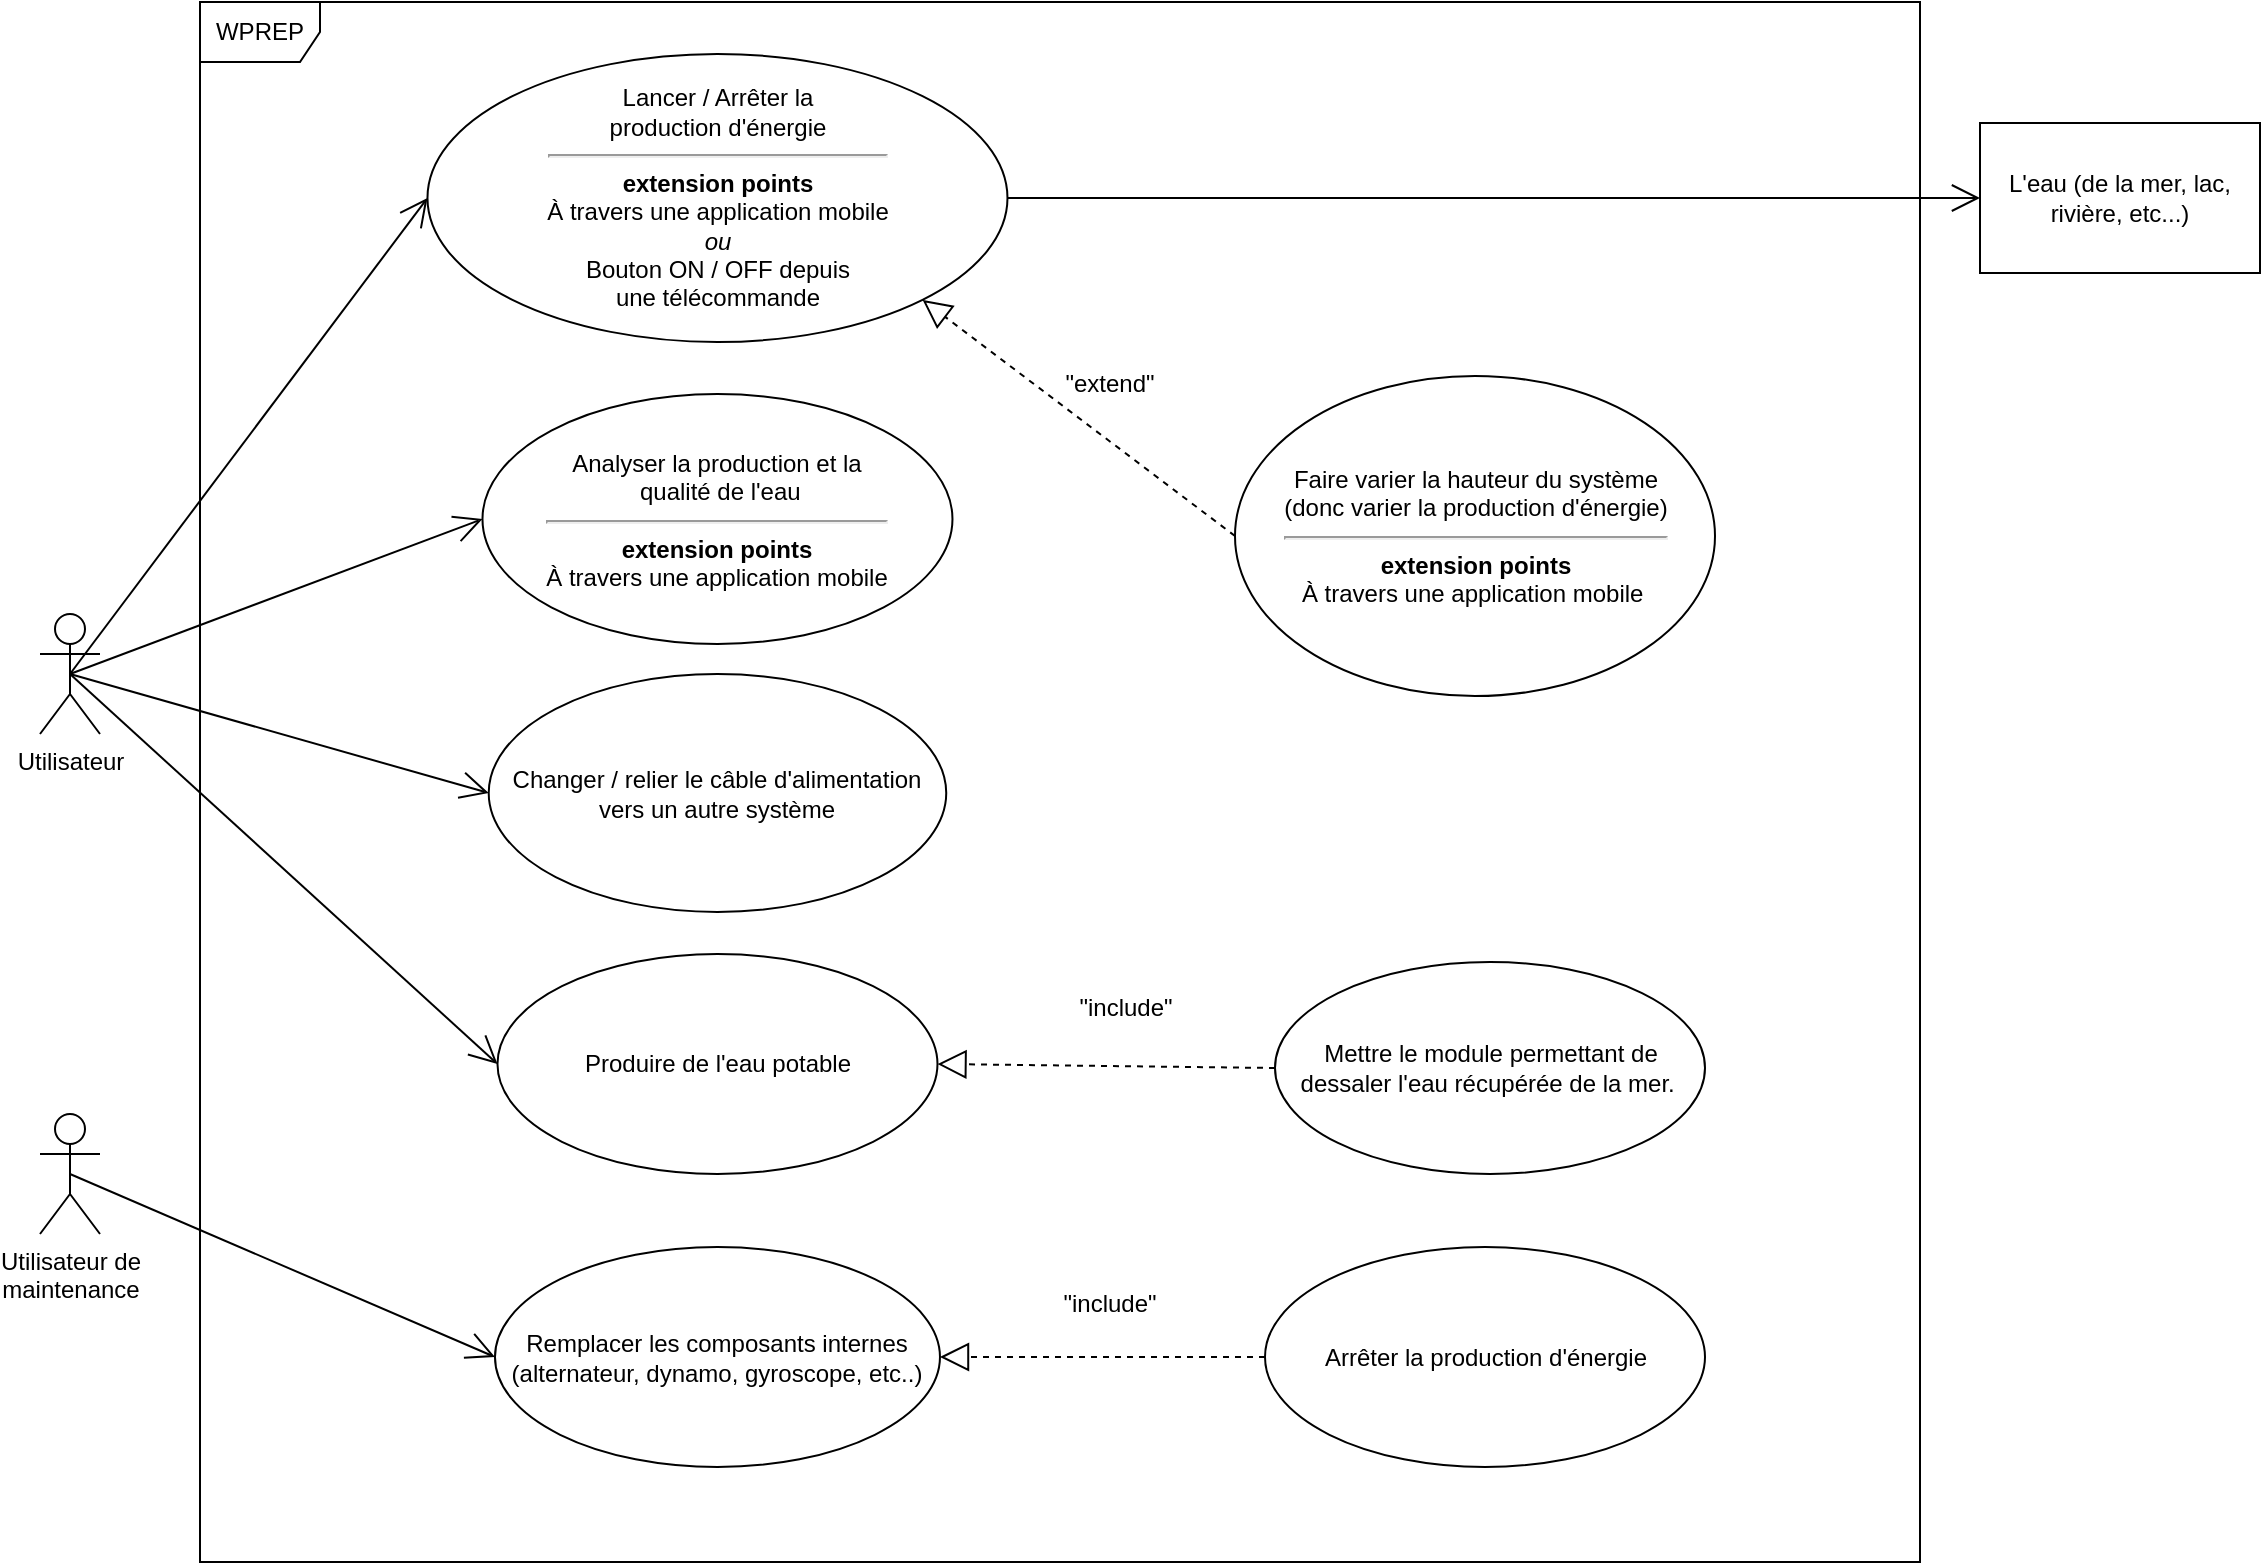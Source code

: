 <mxfile version="22.0.2" type="github">
  <diagram name="Page-1" id="awjIvfAWneC6x8_VFzm_">
    <mxGraphModel dx="2066" dy="1145" grid="1" gridSize="10" guides="1" tooltips="1" connect="1" arrows="1" fold="1" page="1" pageScale="1" pageWidth="1169" pageHeight="827" math="0" shadow="0">
      <root>
        <mxCell id="0" />
        <mxCell id="1" parent="0" />
        <mxCell id="fDYu6ILV5QKD3DeEHDc2-1" value="WPREP" style="shape=umlFrame;whiteSpace=wrap;html=1;pointerEvents=0;" parent="1" vertex="1">
          <mxGeometry x="130" y="24" width="860" height="780" as="geometry" />
        </mxCell>
        <mxCell id="fDYu6ILV5QKD3DeEHDc2-2" value="Utilisateur" style="shape=umlActor;verticalLabelPosition=bottom;verticalAlign=top;html=1;outlineConnect=0;" parent="1" vertex="1">
          <mxGeometry x="50" y="330" width="30" height="60" as="geometry" />
        </mxCell>
        <mxCell id="fDYu6ILV5QKD3DeEHDc2-5" value="Utilisateur de &lt;br&gt;maintenance" style="shape=umlActor;verticalLabelPosition=bottom;verticalAlign=top;html=1;outlineConnect=0;" parent="1" vertex="1">
          <mxGeometry x="50" y="580" width="30" height="60" as="geometry" />
        </mxCell>
        <mxCell id="fDYu6ILV5QKD3DeEHDc2-7" value="" style="endArrow=open;endFill=1;endSize=12;html=1;rounded=0;entryX=0;entryY=0.5;entryDx=0;entryDy=0;exitX=0.5;exitY=0.5;exitDx=0;exitDy=0;exitPerimeter=0;" parent="1" source="fDYu6ILV5QKD3DeEHDc2-2" target="fDYu6ILV5QKD3DeEHDc2-8" edge="1">
          <mxGeometry width="160" relative="1" as="geometry">
            <mxPoint x="120" y="257" as="sourcePoint" />
            <mxPoint x="380" y="270" as="targetPoint" />
          </mxGeometry>
        </mxCell>
        <mxCell id="fDYu6ILV5QKD3DeEHDc2-8" value="Lancer / Arrêter la &lt;br&gt;production d&#39;énergie&lt;br&gt;&lt;hr&gt;&lt;b&gt;extension points&lt;/b&gt;&lt;br&gt;À&amp;nbsp;travers une application mobile&lt;br&gt;&lt;i&gt;ou&lt;br&gt;&lt;/i&gt;Bouton ON / OFF depuis &lt;br&gt;une télécommande" style="ellipse;whiteSpace=wrap;html=1;" parent="1" vertex="1">
          <mxGeometry x="243.74" y="50" width="290" height="144" as="geometry" />
        </mxCell>
        <mxCell id="fDYu6ILV5QKD3DeEHDc2-9" value="L&#39;eau (de la mer, lac, rivière, etc...)" style="rounded=0;whiteSpace=wrap;html=1;" parent="1" vertex="1">
          <mxGeometry x="1020" y="84.5" width="140" height="75" as="geometry" />
        </mxCell>
        <mxCell id="fDYu6ILV5QKD3DeEHDc2-10" value="" style="endArrow=open;endFill=1;endSize=12;html=1;rounded=0;exitX=1;exitY=0.5;exitDx=0;exitDy=0;" parent="1" source="fDYu6ILV5QKD3DeEHDc2-8" target="fDYu6ILV5QKD3DeEHDc2-9" edge="1">
          <mxGeometry width="160" relative="1" as="geometry">
            <mxPoint x="650" y="295" as="sourcePoint" />
            <mxPoint x="1000" y="365" as="targetPoint" />
          </mxGeometry>
        </mxCell>
        <mxCell id="fDYu6ILV5QKD3DeEHDc2-13" value="Faire varier la hauteur du système &lt;br&gt;(donc varier la production d&#39;énergie)&lt;br style=&quot;border-color: var(--border-color);&quot;&gt;&lt;hr style=&quot;border-color: var(--border-color);&quot;&gt;&lt;b style=&quot;border-color: var(--border-color);&quot;&gt;extension points&lt;/b&gt;&lt;br style=&quot;border-color: var(--border-color);&quot;&gt;À&amp;nbsp;travers une application mobile&amp;nbsp;" style="ellipse;whiteSpace=wrap;html=1;" parent="1" vertex="1">
          <mxGeometry x="647.5" y="211" width="240" height="160" as="geometry" />
        </mxCell>
        <mxCell id="fDYu6ILV5QKD3DeEHDc2-14" value="" style="endArrow=block;dashed=1;endFill=0;endSize=12;html=1;rounded=0;entryX=1;entryY=1;entryDx=0;entryDy=0;exitX=0;exitY=0.5;exitDx=0;exitDy=0;" parent="1" source="fDYu6ILV5QKD3DeEHDc2-13" target="fDYu6ILV5QKD3DeEHDc2-8" edge="1">
          <mxGeometry width="160" relative="1" as="geometry">
            <mxPoint x="867" y="388" as="sourcePoint" />
            <mxPoint x="530" y="358" as="targetPoint" />
          </mxGeometry>
        </mxCell>
        <mxCell id="fDYu6ILV5QKD3DeEHDc2-15" value="&quot;extend&quot;" style="text;html=1;strokeColor=none;fillColor=none;align=center;verticalAlign=middle;whiteSpace=wrap;rounded=0;" parent="1" vertex="1">
          <mxGeometry x="555" y="200" width="60" height="30" as="geometry" />
        </mxCell>
        <mxCell id="fDYu6ILV5QKD3DeEHDc2-16" value="Remplacer les composants internes (alternateur, dynamo, gyroscope, etc..)" style="ellipse;whiteSpace=wrap;html=1;" parent="1" vertex="1">
          <mxGeometry x="277.49" y="646.5" width="222.5" height="110" as="geometry" />
        </mxCell>
        <mxCell id="fDYu6ILV5QKD3DeEHDc2-17" value="" style="endArrow=open;endFill=1;endSize=12;html=1;rounded=0;entryX=0;entryY=0.5;entryDx=0;entryDy=0;exitX=0.5;exitY=0.5;exitDx=0;exitDy=0;exitPerimeter=0;" parent="1" source="fDYu6ILV5QKD3DeEHDc2-5" target="fDYu6ILV5QKD3DeEHDc2-16" edge="1">
          <mxGeometry width="160" relative="1" as="geometry">
            <mxPoint x="85" y="544" as="sourcePoint" />
            <mxPoint x="335" y="602" as="targetPoint" />
          </mxGeometry>
        </mxCell>
        <mxCell id="fDYu6ILV5QKD3DeEHDc2-19" value="Analyser la production et la&lt;br&gt;&amp;nbsp;qualité de l&#39;eau&lt;br&gt;&lt;hr&gt;&lt;b&gt;extension points&lt;/b&gt;&lt;br&gt;À&amp;nbsp;travers une application mobile" style="ellipse;whiteSpace=wrap;html=1;" parent="1" vertex="1">
          <mxGeometry x="271.24" y="220" width="235" height="125" as="geometry" />
        </mxCell>
        <mxCell id="fDYu6ILV5QKD3DeEHDc2-20" value="" style="endArrow=open;endFill=1;endSize=12;html=1;rounded=0;entryX=0;entryY=0.5;entryDx=0;entryDy=0;exitX=0.5;exitY=0.5;exitDx=0;exitDy=0;exitPerimeter=0;" parent="1" source="fDYu6ILV5QKD3DeEHDc2-2" target="fDYu6ILV5QKD3DeEHDc2-19" edge="1">
          <mxGeometry width="160" relative="1" as="geometry">
            <mxPoint x="80" y="370" as="sourcePoint" />
            <mxPoint x="358" y="254" as="targetPoint" />
          </mxGeometry>
        </mxCell>
        <mxCell id="fDYu6ILV5QKD3DeEHDc2-23" value="&quot;include&quot;" style="text;html=1;strokeColor=none;fillColor=none;align=center;verticalAlign=middle;whiteSpace=wrap;rounded=0;" parent="1" vertex="1">
          <mxGeometry x="554.5" y="660" width="60" height="30" as="geometry" />
        </mxCell>
        <mxCell id="fDYu6ILV5QKD3DeEHDc2-24" value="Produire de l&#39;eau potable" style="ellipse;whiteSpace=wrap;html=1;" parent="1" vertex="1">
          <mxGeometry x="278.74" y="500" width="220" height="110" as="geometry" />
        </mxCell>
        <mxCell id="fDYu6ILV5QKD3DeEHDc2-26" value="" style="endArrow=open;endFill=1;endSize=12;html=1;rounded=0;entryX=0;entryY=0.5;entryDx=0;entryDy=0;exitX=0.5;exitY=0.5;exitDx=0;exitDy=0;exitPerimeter=0;" parent="1" source="fDYu6ILV5QKD3DeEHDc2-2" target="fDYu6ILV5QKD3DeEHDc2-24" edge="1">
          <mxGeometry width="160" relative="1" as="geometry">
            <mxPoint x="75" y="370" as="sourcePoint" />
            <mxPoint x="340" y="303" as="targetPoint" />
          </mxGeometry>
        </mxCell>
        <mxCell id="fDYu6ILV5QKD3DeEHDc2-27" value="Mettre le module permettant de dessaler l&#39;eau récupérée de la mer.&amp;nbsp;" style="ellipse;whiteSpace=wrap;html=1;" parent="1" vertex="1">
          <mxGeometry x="667.5" y="504" width="215" height="106" as="geometry" />
        </mxCell>
        <mxCell id="fDYu6ILV5QKD3DeEHDc2-28" value="&quot;include&quot;" style="text;html=1;strokeColor=none;fillColor=none;align=center;verticalAlign=middle;whiteSpace=wrap;rounded=0;" parent="1" vertex="1">
          <mxGeometry x="562.5" y="512" width="60" height="30" as="geometry" />
        </mxCell>
        <mxCell id="fDYu6ILV5QKD3DeEHDc2-29" value="" style="endArrow=block;dashed=1;endFill=0;endSize=12;html=1;rounded=0;entryX=1;entryY=0.5;entryDx=0;entryDy=0;exitX=0;exitY=0.5;exitDx=0;exitDy=0;" parent="1" source="fDYu6ILV5QKD3DeEHDc2-27" target="fDYu6ILV5QKD3DeEHDc2-24" edge="1">
          <mxGeometry width="160" relative="1" as="geometry">
            <mxPoint x="714.5" y="614" as="sourcePoint" />
            <mxPoint x="592.5" y="542" as="targetPoint" />
          </mxGeometry>
        </mxCell>
        <mxCell id="kDVBa5YD0LI2MKwGcNI6-2" value="Arrêter la production d&#39;énergie" style="ellipse;whiteSpace=wrap;html=1;" vertex="1" parent="1">
          <mxGeometry x="662.5" y="646.5" width="220" height="110" as="geometry" />
        </mxCell>
        <mxCell id="kDVBa5YD0LI2MKwGcNI6-3" value="Changer / relier le câble d&#39;alimentation vers un autre système" style="ellipse;whiteSpace=wrap;html=1;" vertex="1" parent="1">
          <mxGeometry x="274.36" y="360" width="228.76" height="119" as="geometry" />
        </mxCell>
        <mxCell id="kDVBa5YD0LI2MKwGcNI6-4" value="" style="endArrow=open;endFill=1;endSize=12;html=1;rounded=0;entryX=0;entryY=0.5;entryDx=0;entryDy=0;exitX=0.5;exitY=0.5;exitDx=0;exitDy=0;exitPerimeter=0;" edge="1" parent="1" source="fDYu6ILV5QKD3DeEHDc2-2" target="kDVBa5YD0LI2MKwGcNI6-3">
          <mxGeometry width="160" relative="1" as="geometry">
            <mxPoint x="100" y="317" as="sourcePoint" />
            <mxPoint x="314" y="512" as="targetPoint" />
          </mxGeometry>
        </mxCell>
        <mxCell id="kDVBa5YD0LI2MKwGcNI6-5" value="" style="endArrow=block;dashed=1;endFill=0;endSize=12;html=1;rounded=0;entryX=1;entryY=0.5;entryDx=0;entryDy=0;exitX=0;exitY=0.5;exitDx=0;exitDy=0;" edge="1" parent="1" source="kDVBa5YD0LI2MKwGcNI6-2" target="fDYu6ILV5QKD3DeEHDc2-16">
          <mxGeometry width="160" relative="1" as="geometry">
            <mxPoint x="669.5" y="742" as="sourcePoint" />
            <mxPoint x="500.5" y="740" as="targetPoint" />
          </mxGeometry>
        </mxCell>
      </root>
    </mxGraphModel>
  </diagram>
</mxfile>
